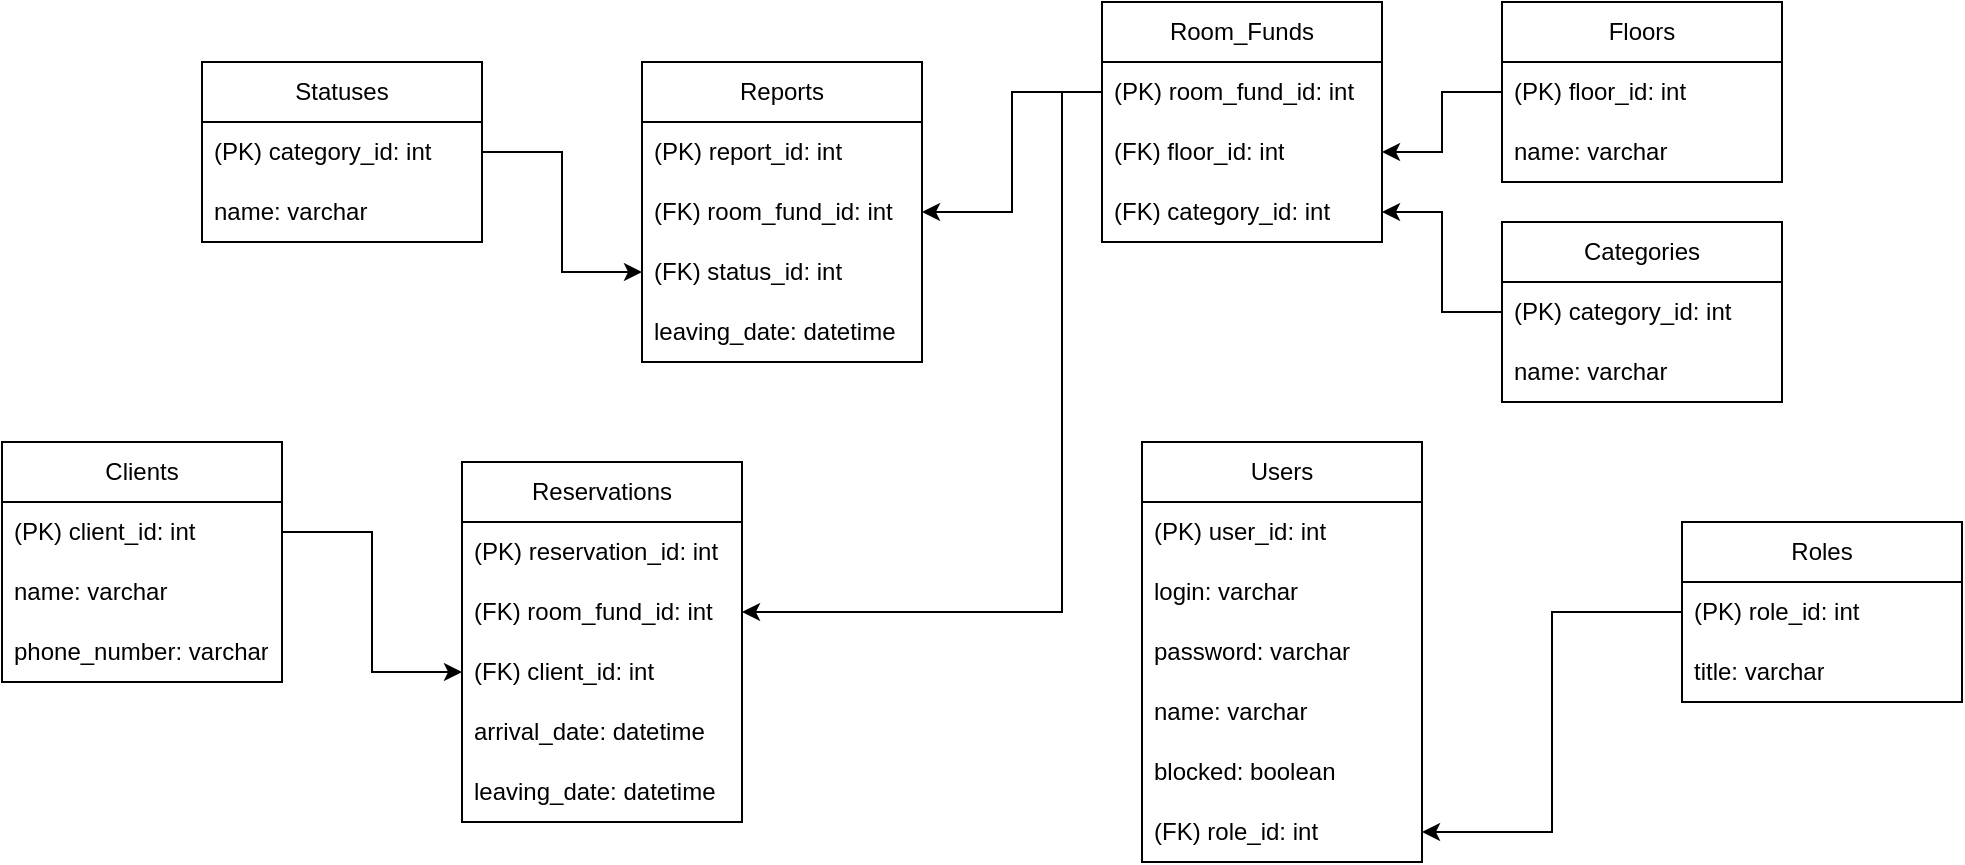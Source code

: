 <mxfile version="28.1.2" pages="2">
  <diagram name="1lr" id="VPBpJkIUVKcU1LkUI2y_">
    <mxGraphModel dx="2226" dy="841" grid="0" gridSize="10" guides="1" tooltips="1" connect="1" arrows="1" fold="1" page="0" pageScale="1" pageWidth="827" pageHeight="1169" math="0" shadow="0">
      <root>
        <mxCell id="0" />
        <mxCell id="1" parent="0" />
        <mxCell id="7CEVR0a1Xp1rNLZBAk7R-2" value="Room_Funds" style="swimlane;fontStyle=0;childLayout=stackLayout;horizontal=1;startSize=30;horizontalStack=0;resizeParent=1;resizeParentMax=0;resizeLast=0;collapsible=1;marginBottom=0;whiteSpace=wrap;html=1;" parent="1" vertex="1">
          <mxGeometry x="-80" y="160" width="140" height="120" as="geometry" />
        </mxCell>
        <mxCell id="7CEVR0a1Xp1rNLZBAk7R-3" value="(PK) room_fund_id: int&amp;nbsp;" style="text;strokeColor=none;fillColor=none;align=left;verticalAlign=middle;spacingLeft=4;spacingRight=4;overflow=hidden;points=[[0,0.5],[1,0.5]];portConstraint=eastwest;rotatable=0;whiteSpace=wrap;html=1;" parent="7CEVR0a1Xp1rNLZBAk7R-2" vertex="1">
          <mxGeometry y="30" width="140" height="30" as="geometry" />
        </mxCell>
        <mxCell id="7CEVR0a1Xp1rNLZBAk7R-4" value="(FK) floor_id: int" style="text;strokeColor=none;fillColor=none;align=left;verticalAlign=middle;spacingLeft=4;spacingRight=4;overflow=hidden;points=[[0,0.5],[1,0.5]];portConstraint=eastwest;rotatable=0;whiteSpace=wrap;html=1;" parent="7CEVR0a1Xp1rNLZBAk7R-2" vertex="1">
          <mxGeometry y="60" width="140" height="30" as="geometry" />
        </mxCell>
        <mxCell id="7CEVR0a1Xp1rNLZBAk7R-5" value="(FK) category_id: int" style="text;strokeColor=none;fillColor=none;align=left;verticalAlign=middle;spacingLeft=4;spacingRight=4;overflow=hidden;points=[[0,0.5],[1,0.5]];portConstraint=eastwest;rotatable=0;whiteSpace=wrap;html=1;" parent="7CEVR0a1Xp1rNLZBAk7R-2" vertex="1">
          <mxGeometry y="90" width="140" height="30" as="geometry" />
        </mxCell>
        <mxCell id="7CEVR0a1Xp1rNLZBAk7R-6" value="Floors" style="swimlane;fontStyle=0;childLayout=stackLayout;horizontal=1;startSize=30;horizontalStack=0;resizeParent=1;resizeParentMax=0;resizeLast=0;collapsible=1;marginBottom=0;whiteSpace=wrap;html=1;" parent="1" vertex="1">
          <mxGeometry x="120" y="160" width="140" height="90" as="geometry" />
        </mxCell>
        <mxCell id="7CEVR0a1Xp1rNLZBAk7R-7" value="(PK) floor_id: int" style="text;strokeColor=none;fillColor=none;align=left;verticalAlign=middle;spacingLeft=4;spacingRight=4;overflow=hidden;points=[[0,0.5],[1,0.5]];portConstraint=eastwest;rotatable=0;whiteSpace=wrap;html=1;" parent="7CEVR0a1Xp1rNLZBAk7R-6" vertex="1">
          <mxGeometry y="30" width="140" height="30" as="geometry" />
        </mxCell>
        <mxCell id="7CEVR0a1Xp1rNLZBAk7R-8" value="name: varchar" style="text;strokeColor=none;fillColor=none;align=left;verticalAlign=middle;spacingLeft=4;spacingRight=4;overflow=hidden;points=[[0,0.5],[1,0.5]];portConstraint=eastwest;rotatable=0;whiteSpace=wrap;html=1;" parent="7CEVR0a1Xp1rNLZBAk7R-6" vertex="1">
          <mxGeometry y="60" width="140" height="30" as="geometry" />
        </mxCell>
        <mxCell id="7CEVR0a1Xp1rNLZBAk7R-16" style="edgeStyle=orthogonalEdgeStyle;rounded=0;orthogonalLoop=1;jettySize=auto;html=1;" parent="1" source="7CEVR0a1Xp1rNLZBAk7R-10" target="7CEVR0a1Xp1rNLZBAk7R-5" edge="1">
          <mxGeometry relative="1" as="geometry" />
        </mxCell>
        <mxCell id="7CEVR0a1Xp1rNLZBAk7R-10" value="Categories" style="swimlane;fontStyle=0;childLayout=stackLayout;horizontal=1;startSize=30;horizontalStack=0;resizeParent=1;resizeParentMax=0;resizeLast=0;collapsible=1;marginBottom=0;whiteSpace=wrap;html=1;" parent="1" vertex="1">
          <mxGeometry x="120" y="270" width="140" height="90" as="geometry" />
        </mxCell>
        <mxCell id="7CEVR0a1Xp1rNLZBAk7R-11" value="(PK) category_id: int" style="text;strokeColor=none;fillColor=none;align=left;verticalAlign=middle;spacingLeft=4;spacingRight=4;overflow=hidden;points=[[0,0.5],[1,0.5]];portConstraint=eastwest;rotatable=0;whiteSpace=wrap;html=1;" parent="7CEVR0a1Xp1rNLZBAk7R-10" vertex="1">
          <mxGeometry y="30" width="140" height="30" as="geometry" />
        </mxCell>
        <mxCell id="7CEVR0a1Xp1rNLZBAk7R-12" value="name: varchar" style="text;strokeColor=none;fillColor=none;align=left;verticalAlign=middle;spacingLeft=4;spacingRight=4;overflow=hidden;points=[[0,0.5],[1,0.5]];portConstraint=eastwest;rotatable=0;whiteSpace=wrap;html=1;" parent="7CEVR0a1Xp1rNLZBAk7R-10" vertex="1">
          <mxGeometry y="60" width="140" height="30" as="geometry" />
        </mxCell>
        <mxCell id="7CEVR0a1Xp1rNLZBAk7R-15" style="edgeStyle=orthogonalEdgeStyle;rounded=0;orthogonalLoop=1;jettySize=auto;html=1;entryX=1;entryY=0.5;entryDx=0;entryDy=0;" parent="1" source="7CEVR0a1Xp1rNLZBAk7R-7" target="7CEVR0a1Xp1rNLZBAk7R-4" edge="1">
          <mxGeometry relative="1" as="geometry" />
        </mxCell>
        <mxCell id="7CEVR0a1Xp1rNLZBAk7R-17" value="Reports" style="swimlane;fontStyle=0;childLayout=stackLayout;horizontal=1;startSize=30;horizontalStack=0;resizeParent=1;resizeParentMax=0;resizeLast=0;collapsible=1;marginBottom=0;whiteSpace=wrap;html=1;" parent="1" vertex="1">
          <mxGeometry x="-310" y="190" width="140" height="150" as="geometry" />
        </mxCell>
        <mxCell id="7CEVR0a1Xp1rNLZBAk7R-18" value="(PK) report_id: int&amp;nbsp;" style="text;strokeColor=none;fillColor=none;align=left;verticalAlign=middle;spacingLeft=4;spacingRight=4;overflow=hidden;points=[[0,0.5],[1,0.5]];portConstraint=eastwest;rotatable=0;whiteSpace=wrap;html=1;" parent="7CEVR0a1Xp1rNLZBAk7R-17" vertex="1">
          <mxGeometry y="30" width="140" height="30" as="geometry" />
        </mxCell>
        <mxCell id="7CEVR0a1Xp1rNLZBAk7R-25" value="(FK) room_fund_id: int&amp;nbsp;" style="text;strokeColor=none;fillColor=none;align=left;verticalAlign=middle;spacingLeft=4;spacingRight=4;overflow=hidden;points=[[0,0.5],[1,0.5]];portConstraint=eastwest;rotatable=0;whiteSpace=wrap;html=1;" parent="7CEVR0a1Xp1rNLZBAk7R-17" vertex="1">
          <mxGeometry y="60" width="140" height="30" as="geometry" />
        </mxCell>
        <mxCell id="7CEVR0a1Xp1rNLZBAk7R-19" value="(FK) status_id: int" style="text;strokeColor=none;fillColor=none;align=left;verticalAlign=middle;spacingLeft=4;spacingRight=4;overflow=hidden;points=[[0,0.5],[1,0.5]];portConstraint=eastwest;rotatable=0;whiteSpace=wrap;html=1;" parent="7CEVR0a1Xp1rNLZBAk7R-17" vertex="1">
          <mxGeometry y="90" width="140" height="30" as="geometry" />
        </mxCell>
        <mxCell id="7CEVR0a1Xp1rNLZBAk7R-20" value="leaving_date: datetime" style="text;strokeColor=none;fillColor=none;align=left;verticalAlign=middle;spacingLeft=4;spacingRight=4;overflow=hidden;points=[[0,0.5],[1,0.5]];portConstraint=eastwest;rotatable=0;whiteSpace=wrap;html=1;" parent="7CEVR0a1Xp1rNLZBAk7R-17" vertex="1">
          <mxGeometry y="120" width="140" height="30" as="geometry" />
        </mxCell>
        <mxCell id="7CEVR0a1Xp1rNLZBAk7R-27" style="edgeStyle=orthogonalEdgeStyle;rounded=0;orthogonalLoop=1;jettySize=auto;html=1;entryX=1;entryY=0.5;entryDx=0;entryDy=0;" parent="1" source="7CEVR0a1Xp1rNLZBAk7R-3" target="7CEVR0a1Xp1rNLZBAk7R-25" edge="1">
          <mxGeometry relative="1" as="geometry" />
        </mxCell>
        <mxCell id="7CEVR0a1Xp1rNLZBAk7R-28" value="Statuses" style="swimlane;fontStyle=0;childLayout=stackLayout;horizontal=1;startSize=30;horizontalStack=0;resizeParent=1;resizeParentMax=0;resizeLast=0;collapsible=1;marginBottom=0;whiteSpace=wrap;html=1;" parent="1" vertex="1">
          <mxGeometry x="-530" y="190" width="140" height="90" as="geometry" />
        </mxCell>
        <mxCell id="7CEVR0a1Xp1rNLZBAk7R-29" value="(PK) category_id: int" style="text;strokeColor=none;fillColor=none;align=left;verticalAlign=middle;spacingLeft=4;spacingRight=4;overflow=hidden;points=[[0,0.5],[1,0.5]];portConstraint=eastwest;rotatable=0;whiteSpace=wrap;html=1;" parent="7CEVR0a1Xp1rNLZBAk7R-28" vertex="1">
          <mxGeometry y="30" width="140" height="30" as="geometry" />
        </mxCell>
        <mxCell id="7CEVR0a1Xp1rNLZBAk7R-30" value="name: varchar" style="text;strokeColor=none;fillColor=none;align=left;verticalAlign=middle;spacingLeft=4;spacingRight=4;overflow=hidden;points=[[0,0.5],[1,0.5]];portConstraint=eastwest;rotatable=0;whiteSpace=wrap;html=1;" parent="7CEVR0a1Xp1rNLZBAk7R-28" vertex="1">
          <mxGeometry y="60" width="140" height="30" as="geometry" />
        </mxCell>
        <mxCell id="7CEVR0a1Xp1rNLZBAk7R-31" style="edgeStyle=orthogonalEdgeStyle;rounded=0;orthogonalLoop=1;jettySize=auto;html=1;entryX=0;entryY=0.5;entryDx=0;entryDy=0;" parent="1" source="7CEVR0a1Xp1rNLZBAk7R-29" target="7CEVR0a1Xp1rNLZBAk7R-19" edge="1">
          <mxGeometry relative="1" as="geometry" />
        </mxCell>
        <mxCell id="7CEVR0a1Xp1rNLZBAk7R-32" value="Reservations" style="swimlane;fontStyle=0;childLayout=stackLayout;horizontal=1;startSize=30;horizontalStack=0;resizeParent=1;resizeParentMax=0;resizeLast=0;collapsible=1;marginBottom=0;whiteSpace=wrap;html=1;" parent="1" vertex="1">
          <mxGeometry x="-400" y="390" width="140" height="180" as="geometry" />
        </mxCell>
        <mxCell id="7CEVR0a1Xp1rNLZBAk7R-33" value="(PK) reservation_id: int&amp;nbsp;" style="text;strokeColor=none;fillColor=none;align=left;verticalAlign=middle;spacingLeft=4;spacingRight=4;overflow=hidden;points=[[0,0.5],[1,0.5]];portConstraint=eastwest;rotatable=0;whiteSpace=wrap;html=1;" parent="7CEVR0a1Xp1rNLZBAk7R-32" vertex="1">
          <mxGeometry y="30" width="140" height="30" as="geometry" />
        </mxCell>
        <mxCell id="7CEVR0a1Xp1rNLZBAk7R-34" value="(FK) room_fund_id: int&amp;nbsp;" style="text;strokeColor=none;fillColor=none;align=left;verticalAlign=middle;spacingLeft=4;spacingRight=4;overflow=hidden;points=[[0,0.5],[1,0.5]];portConstraint=eastwest;rotatable=0;whiteSpace=wrap;html=1;" parent="7CEVR0a1Xp1rNLZBAk7R-32" vertex="1">
          <mxGeometry y="60" width="140" height="30" as="geometry" />
        </mxCell>
        <mxCell id="7CEVR0a1Xp1rNLZBAk7R-35" value="(FK) client_id: int" style="text;strokeColor=none;fillColor=none;align=left;verticalAlign=middle;spacingLeft=4;spacingRight=4;overflow=hidden;points=[[0,0.5],[1,0.5]];portConstraint=eastwest;rotatable=0;whiteSpace=wrap;html=1;" parent="7CEVR0a1Xp1rNLZBAk7R-32" vertex="1">
          <mxGeometry y="90" width="140" height="30" as="geometry" />
        </mxCell>
        <mxCell id="7CEVR0a1Xp1rNLZBAk7R-44" value="arrival_date: datetime" style="text;strokeColor=none;fillColor=none;align=left;verticalAlign=middle;spacingLeft=4;spacingRight=4;overflow=hidden;points=[[0,0.5],[1,0.5]];portConstraint=eastwest;rotatable=0;whiteSpace=wrap;html=1;" parent="7CEVR0a1Xp1rNLZBAk7R-32" vertex="1">
          <mxGeometry y="120" width="140" height="30" as="geometry" />
        </mxCell>
        <mxCell id="7CEVR0a1Xp1rNLZBAk7R-36" value="leaving_date: datetime" style="text;strokeColor=none;fillColor=none;align=left;verticalAlign=middle;spacingLeft=4;spacingRight=4;overflow=hidden;points=[[0,0.5],[1,0.5]];portConstraint=eastwest;rotatable=0;whiteSpace=wrap;html=1;" parent="7CEVR0a1Xp1rNLZBAk7R-32" vertex="1">
          <mxGeometry y="150" width="140" height="30" as="geometry" />
        </mxCell>
        <mxCell id="7CEVR0a1Xp1rNLZBAk7R-38" style="edgeStyle=orthogonalEdgeStyle;rounded=0;orthogonalLoop=1;jettySize=auto;html=1;entryX=1;entryY=0.5;entryDx=0;entryDy=0;" parent="1" source="7CEVR0a1Xp1rNLZBAk7R-3" target="7CEVR0a1Xp1rNLZBAk7R-34" edge="1">
          <mxGeometry relative="1" as="geometry">
            <Array as="points">
              <mxPoint x="-100" y="205" />
              <mxPoint x="-100" y="465" />
            </Array>
          </mxGeometry>
        </mxCell>
        <mxCell id="7CEVR0a1Xp1rNLZBAk7R-39" value="Clients" style="swimlane;fontStyle=0;childLayout=stackLayout;horizontal=1;startSize=30;horizontalStack=0;resizeParent=1;resizeParentMax=0;resizeLast=0;collapsible=1;marginBottom=0;whiteSpace=wrap;html=1;" parent="1" vertex="1">
          <mxGeometry x="-630" y="380" width="140" height="120" as="geometry" />
        </mxCell>
        <mxCell id="7CEVR0a1Xp1rNLZBAk7R-40" value="(PK) client_id: int" style="text;strokeColor=none;fillColor=none;align=left;verticalAlign=middle;spacingLeft=4;spacingRight=4;overflow=hidden;points=[[0,0.5],[1,0.5]];portConstraint=eastwest;rotatable=0;whiteSpace=wrap;html=1;" parent="7CEVR0a1Xp1rNLZBAk7R-39" vertex="1">
          <mxGeometry y="30" width="140" height="30" as="geometry" />
        </mxCell>
        <mxCell id="7CEVR0a1Xp1rNLZBAk7R-41" value="name: varchar" style="text;strokeColor=none;fillColor=none;align=left;verticalAlign=middle;spacingLeft=4;spacingRight=4;overflow=hidden;points=[[0,0.5],[1,0.5]];portConstraint=eastwest;rotatable=0;whiteSpace=wrap;html=1;" parent="7CEVR0a1Xp1rNLZBAk7R-39" vertex="1">
          <mxGeometry y="60" width="140" height="30" as="geometry" />
        </mxCell>
        <mxCell id="7CEVR0a1Xp1rNLZBAk7R-45" value="phone_number: varchar" style="text;strokeColor=none;fillColor=none;align=left;verticalAlign=middle;spacingLeft=4;spacingRight=4;overflow=hidden;points=[[0,0.5],[1,0.5]];portConstraint=eastwest;rotatable=0;whiteSpace=wrap;html=1;" parent="7CEVR0a1Xp1rNLZBAk7R-39" vertex="1">
          <mxGeometry y="90" width="140" height="30" as="geometry" />
        </mxCell>
        <mxCell id="7CEVR0a1Xp1rNLZBAk7R-46" style="edgeStyle=orthogonalEdgeStyle;rounded=0;orthogonalLoop=1;jettySize=auto;html=1;entryX=0;entryY=0.5;entryDx=0;entryDy=0;" parent="1" source="7CEVR0a1Xp1rNLZBAk7R-40" target="7CEVR0a1Xp1rNLZBAk7R-35" edge="1">
          <mxGeometry relative="1" as="geometry" />
        </mxCell>
        <mxCell id="7CEVR0a1Xp1rNLZBAk7R-47" value="Users" style="swimlane;fontStyle=0;childLayout=stackLayout;horizontal=1;startSize=30;horizontalStack=0;resizeParent=1;resizeParentMax=0;resizeLast=0;collapsible=1;marginBottom=0;whiteSpace=wrap;html=1;" parent="1" vertex="1">
          <mxGeometry x="-60" y="380" width="140" height="210" as="geometry" />
        </mxCell>
        <mxCell id="7CEVR0a1Xp1rNLZBAk7R-48" value="(PK) user_id: int&amp;nbsp;" style="text;strokeColor=none;fillColor=none;align=left;verticalAlign=middle;spacingLeft=4;spacingRight=4;overflow=hidden;points=[[0,0.5],[1,0.5]];portConstraint=eastwest;rotatable=0;whiteSpace=wrap;html=1;" parent="7CEVR0a1Xp1rNLZBAk7R-47" vertex="1">
          <mxGeometry y="30" width="140" height="30" as="geometry" />
        </mxCell>
        <mxCell id="7CEVR0a1Xp1rNLZBAk7R-49" value="login: varchar" style="text;strokeColor=none;fillColor=none;align=left;verticalAlign=middle;spacingLeft=4;spacingRight=4;overflow=hidden;points=[[0,0.5],[1,0.5]];portConstraint=eastwest;rotatable=0;whiteSpace=wrap;html=1;" parent="7CEVR0a1Xp1rNLZBAk7R-47" vertex="1">
          <mxGeometry y="60" width="140" height="30" as="geometry" />
        </mxCell>
        <mxCell id="7CEVR0a1Xp1rNLZBAk7R-50" value="password: varchar" style="text;strokeColor=none;fillColor=none;align=left;verticalAlign=middle;spacingLeft=4;spacingRight=4;overflow=hidden;points=[[0,0.5],[1,0.5]];portConstraint=eastwest;rotatable=0;whiteSpace=wrap;html=1;" parent="7CEVR0a1Xp1rNLZBAk7R-47" vertex="1">
          <mxGeometry y="90" width="140" height="30" as="geometry" />
        </mxCell>
        <mxCell id="7CEVR0a1Xp1rNLZBAk7R-51" value="name: varchar" style="text;strokeColor=none;fillColor=none;align=left;verticalAlign=middle;spacingLeft=4;spacingRight=4;overflow=hidden;points=[[0,0.5],[1,0.5]];portConstraint=eastwest;rotatable=0;whiteSpace=wrap;html=1;" parent="7CEVR0a1Xp1rNLZBAk7R-47" vertex="1">
          <mxGeometry y="120" width="140" height="30" as="geometry" />
        </mxCell>
        <mxCell id="7CEVR0a1Xp1rNLZBAk7R-52" value="blocked: boolean" style="text;strokeColor=none;fillColor=none;align=left;verticalAlign=middle;spacingLeft=4;spacingRight=4;overflow=hidden;points=[[0,0.5],[1,0.5]];portConstraint=eastwest;rotatable=0;whiteSpace=wrap;html=1;" parent="7CEVR0a1Xp1rNLZBAk7R-47" vertex="1">
          <mxGeometry y="150" width="140" height="30" as="geometry" />
        </mxCell>
        <mxCell id="7CEVR0a1Xp1rNLZBAk7R-53" value="(FK) role_id: int" style="text;strokeColor=none;fillColor=none;align=left;verticalAlign=middle;spacingLeft=4;spacingRight=4;overflow=hidden;points=[[0,0.5],[1,0.5]];portConstraint=eastwest;rotatable=0;whiteSpace=wrap;html=1;" parent="7CEVR0a1Xp1rNLZBAk7R-47" vertex="1">
          <mxGeometry y="180" width="140" height="30" as="geometry" />
        </mxCell>
        <mxCell id="7CEVR0a1Xp1rNLZBAk7R-54" value="Roles" style="swimlane;fontStyle=0;childLayout=stackLayout;horizontal=1;startSize=30;horizontalStack=0;resizeParent=1;resizeParentMax=0;resizeLast=0;collapsible=1;marginBottom=0;whiteSpace=wrap;html=1;" parent="1" vertex="1">
          <mxGeometry x="210" y="420" width="140" height="90" as="geometry" />
        </mxCell>
        <mxCell id="7CEVR0a1Xp1rNLZBAk7R-55" value="(PK) role_id: int" style="text;strokeColor=none;fillColor=none;align=left;verticalAlign=middle;spacingLeft=4;spacingRight=4;overflow=hidden;points=[[0,0.5],[1,0.5]];portConstraint=eastwest;rotatable=0;whiteSpace=wrap;html=1;" parent="7CEVR0a1Xp1rNLZBAk7R-54" vertex="1">
          <mxGeometry y="30" width="140" height="30" as="geometry" />
        </mxCell>
        <mxCell id="7CEVR0a1Xp1rNLZBAk7R-56" value="title: varchar" style="text;strokeColor=none;fillColor=none;align=left;verticalAlign=middle;spacingLeft=4;spacingRight=4;overflow=hidden;points=[[0,0.5],[1,0.5]];portConstraint=eastwest;rotatable=0;whiteSpace=wrap;html=1;" parent="7CEVR0a1Xp1rNLZBAk7R-54" vertex="1">
          <mxGeometry y="60" width="140" height="30" as="geometry" />
        </mxCell>
        <mxCell id="7CEVR0a1Xp1rNLZBAk7R-57" style="edgeStyle=orthogonalEdgeStyle;rounded=0;orthogonalLoop=1;jettySize=auto;html=1;" parent="1" source="7CEVR0a1Xp1rNLZBAk7R-55" target="7CEVR0a1Xp1rNLZBAk7R-53" edge="1">
          <mxGeometry relative="1" as="geometry" />
        </mxCell>
      </root>
    </mxGraphModel>
  </diagram>
  <diagram id="XueXNIminBqky7QfBxKZ" name="2lr">
    <mxGraphModel dx="1398" dy="693" grid="0" gridSize="10" guides="1" tooltips="1" connect="1" arrows="1" fold="1" page="0" pageScale="1" pageWidth="827" pageHeight="1169" math="0" shadow="0">
      <root>
        <mxCell id="0" />
        <mxCell id="1" parent="0" />
        <mxCell id="y-YD3m335UE5gjSq0S9R-1" value="Routes" style="swimlane;fontStyle=0;childLayout=stackLayout;horizontal=1;startSize=30;horizontalStack=0;resizeParent=1;resizeParentMax=0;resizeLast=0;collapsible=1;marginBottom=0;whiteSpace=wrap;html=1;" vertex="1" parent="1">
          <mxGeometry x="-110" y="300" width="140" height="210" as="geometry" />
        </mxCell>
        <mxCell id="y-YD3m335UE5gjSq0S9R-2" value="(PK) rout_id: int" style="text;strokeColor=none;fillColor=none;align=left;verticalAlign=middle;spacingLeft=4;spacingRight=4;overflow=hidden;points=[[0,0.5],[1,0.5]];portConstraint=eastwest;rotatable=0;whiteSpace=wrap;html=1;" vertex="1" parent="y-YD3m335UE5gjSq0S9R-1">
          <mxGeometry y="30" width="140" height="30" as="geometry" />
        </mxCell>
        <mxCell id="y-YD3m335UE5gjSq0S9R-3" value="title: vatchar" style="text;strokeColor=none;fillColor=none;align=left;verticalAlign=middle;spacingLeft=4;spacingRight=4;overflow=hidden;points=[[0,0.5],[1,0.5]];portConstraint=eastwest;rotatable=0;whiteSpace=wrap;html=1;" vertex="1" parent="y-YD3m335UE5gjSq0S9R-1">
          <mxGeometry y="60" width="140" height="30" as="geometry" />
        </mxCell>
        <mxCell id="y-YD3m335UE5gjSq0S9R-4" value="(FK) district_id: int" style="text;strokeColor=none;fillColor=none;align=left;verticalAlign=middle;spacingLeft=4;spacingRight=4;overflow=hidden;points=[[0,0.5],[1,0.5]];portConstraint=eastwest;rotatable=0;whiteSpace=wrap;html=1;" vertex="1" parent="y-YD3m335UE5gjSq0S9R-1">
          <mxGeometry y="90" width="140" height="30" as="geometry" />
        </mxCell>
        <mxCell id="y-YD3m335UE5gjSq0S9R-5" value="(FK) contractor_id: int" style="text;strokeColor=none;fillColor=none;align=left;verticalAlign=middle;spacingLeft=4;spacingRight=4;overflow=hidden;points=[[0,0.5],[1,0.5]];portConstraint=eastwest;rotatable=0;whiteSpace=wrap;html=1;" vertex="1" parent="y-YD3m335UE5gjSq0S9R-1">
          <mxGeometry y="120" width="140" height="30" as="geometry" />
        </mxCell>
        <mxCell id="y-YD3m335UE5gjSq0S9R-8" value="rout_date: date" style="text;strokeColor=none;fillColor=none;align=left;verticalAlign=middle;spacingLeft=4;spacingRight=4;overflow=hidden;points=[[0,0.5],[1,0.5]];portConstraint=eastwest;rotatable=0;whiteSpace=wrap;html=1;" vertex="1" parent="y-YD3m335UE5gjSq0S9R-1">
          <mxGeometry y="150" width="140" height="30" as="geometry" />
        </mxCell>
        <mxCell id="y-YD3m335UE5gjSq0S9R-7" value="(FK) status_id: int" style="text;strokeColor=none;fillColor=none;align=left;verticalAlign=middle;spacingLeft=4;spacingRight=4;overflow=hidden;points=[[0,0.5],[1,0.5]];portConstraint=eastwest;rotatable=0;whiteSpace=wrap;html=1;" vertex="1" parent="y-YD3m335UE5gjSq0S9R-1">
          <mxGeometry y="180" width="140" height="30" as="geometry" />
        </mxCell>
        <mxCell id="y-YD3m335UE5gjSq0S9R-9" value="Districts" style="swimlane;fontStyle=0;childLayout=stackLayout;horizontal=1;startSize=30;horizontalStack=0;resizeParent=1;resizeParentMax=0;resizeLast=0;collapsible=1;marginBottom=0;whiteSpace=wrap;html=1;" vertex="1" parent="1">
          <mxGeometry x="140" y="300" width="140" height="90" as="geometry" />
        </mxCell>
        <mxCell id="y-YD3m335UE5gjSq0S9R-10" value="(PK) district_id: int" style="text;strokeColor=none;fillColor=none;align=left;verticalAlign=middle;spacingLeft=4;spacingRight=4;overflow=hidden;points=[[0,0.5],[1,0.5]];portConstraint=eastwest;rotatable=0;whiteSpace=wrap;html=1;" vertex="1" parent="y-YD3m335UE5gjSq0S9R-9">
          <mxGeometry y="30" width="140" height="30" as="geometry" />
        </mxCell>
        <mxCell id="y-YD3m335UE5gjSq0S9R-11" value="title: vatchar" style="text;strokeColor=none;fillColor=none;align=left;verticalAlign=middle;spacingLeft=4;spacingRight=4;overflow=hidden;points=[[0,0.5],[1,0.5]];portConstraint=eastwest;rotatable=0;whiteSpace=wrap;html=1;" vertex="1" parent="y-YD3m335UE5gjSq0S9R-9">
          <mxGeometry y="60" width="140" height="30" as="geometry" />
        </mxCell>
        <mxCell id="y-YD3m335UE5gjSq0S9R-30" style="edgeStyle=orthogonalEdgeStyle;rounded=0;orthogonalLoop=1;jettySize=auto;html=1;" edge="1" parent="1" source="y-YD3m335UE5gjSq0S9R-16" target="y-YD3m335UE5gjSq0S9R-5">
          <mxGeometry relative="1" as="geometry" />
        </mxCell>
        <mxCell id="y-YD3m335UE5gjSq0S9R-16" value="Contractors" style="swimlane;fontStyle=0;childLayout=stackLayout;horizontal=1;startSize=30;horizontalStack=0;resizeParent=1;resizeParentMax=0;resizeLast=0;collapsible=1;marginBottom=0;whiteSpace=wrap;html=1;" vertex="1" parent="1">
          <mxGeometry x="140" y="410" width="140" height="90" as="geometry" />
        </mxCell>
        <mxCell id="y-YD3m335UE5gjSq0S9R-17" value="(PK) contractor_id: int" style="text;strokeColor=none;fillColor=none;align=left;verticalAlign=middle;spacingLeft=4;spacingRight=4;overflow=hidden;points=[[0,0.5],[1,0.5]];portConstraint=eastwest;rotatable=0;whiteSpace=wrap;html=1;" vertex="1" parent="y-YD3m335UE5gjSq0S9R-16">
          <mxGeometry y="30" width="140" height="30" as="geometry" />
        </mxCell>
        <mxCell id="y-YD3m335UE5gjSq0S9R-18" value="name: vatchar" style="text;strokeColor=none;fillColor=none;align=left;verticalAlign=middle;spacingLeft=4;spacingRight=4;overflow=hidden;points=[[0,0.5],[1,0.5]];portConstraint=eastwest;rotatable=0;whiteSpace=wrap;html=1;" vertex="1" parent="y-YD3m335UE5gjSq0S9R-16">
          <mxGeometry y="60" width="140" height="30" as="geometry" />
        </mxCell>
        <mxCell id="y-YD3m335UE5gjSq0S9R-32" style="edgeStyle=orthogonalEdgeStyle;rounded=0;orthogonalLoop=1;jettySize=auto;html=1;entryX=0;entryY=0.5;entryDx=0;entryDy=0;" edge="1" parent="1" source="y-YD3m335UE5gjSq0S9R-19" target="y-YD3m335UE5gjSq0S9R-28">
          <mxGeometry relative="1" as="geometry">
            <Array as="points">
              <mxPoint x="320" y="585" />
              <mxPoint x="320" y="465" />
            </Array>
          </mxGeometry>
        </mxCell>
        <mxCell id="y-YD3m335UE5gjSq0S9R-19" value="Statuses" style="swimlane;fontStyle=0;childLayout=stackLayout;horizontal=1;startSize=30;horizontalStack=0;resizeParent=1;resizeParentMax=0;resizeLast=0;collapsible=1;marginBottom=0;whiteSpace=wrap;html=1;" vertex="1" parent="1">
          <mxGeometry x="140" y="540" width="140" height="90" as="geometry" />
        </mxCell>
        <mxCell id="y-YD3m335UE5gjSq0S9R-20" value="(PK) statuses_id: int" style="text;strokeColor=none;fillColor=none;align=left;verticalAlign=middle;spacingLeft=4;spacingRight=4;overflow=hidden;points=[[0,0.5],[1,0.5]];portConstraint=eastwest;rotatable=0;whiteSpace=wrap;html=1;" vertex="1" parent="y-YD3m335UE5gjSq0S9R-19">
          <mxGeometry y="30" width="140" height="30" as="geometry" />
        </mxCell>
        <mxCell id="y-YD3m335UE5gjSq0S9R-21" value="title: vatchar" style="text;strokeColor=none;fillColor=none;align=left;verticalAlign=middle;spacingLeft=4;spacingRight=4;overflow=hidden;points=[[0,0.5],[1,0.5]];portConstraint=eastwest;rotatable=0;whiteSpace=wrap;html=1;" vertex="1" parent="y-YD3m335UE5gjSq0S9R-19">
          <mxGeometry y="60" width="140" height="30" as="geometry" />
        </mxCell>
        <mxCell id="y-YD3m335UE5gjSq0S9R-22" value="Work_areas" style="swimlane;fontStyle=0;childLayout=stackLayout;horizontal=1;startSize=30;horizontalStack=0;resizeParent=1;resizeParentMax=0;resizeLast=0;collapsible=1;marginBottom=0;whiteSpace=wrap;html=1;" vertex="1" parent="1">
          <mxGeometry x="370" y="300" width="140" height="180" as="geometry" />
        </mxCell>
        <mxCell id="y-YD3m335UE5gjSq0S9R-23" value="(PK) area_id: int" style="text;strokeColor=none;fillColor=none;align=left;verticalAlign=middle;spacingLeft=4;spacingRight=4;overflow=hidden;points=[[0,0.5],[1,0.5]];portConstraint=eastwest;rotatable=0;whiteSpace=wrap;html=1;" vertex="1" parent="y-YD3m335UE5gjSq0S9R-22">
          <mxGeometry y="30" width="140" height="30" as="geometry" />
        </mxCell>
        <mxCell id="y-YD3m335UE5gjSq0S9R-24" value="address: varchar" style="text;strokeColor=none;fillColor=none;align=left;verticalAlign=middle;spacingLeft=4;spacingRight=4;overflow=hidden;points=[[0,0.5],[1,0.5]];portConstraint=eastwest;rotatable=0;whiteSpace=wrap;html=1;" vertex="1" parent="y-YD3m335UE5gjSq0S9R-22">
          <mxGeometry y="60" width="140" height="30" as="geometry" />
        </mxCell>
        <mxCell id="y-YD3m335UE5gjSq0S9R-26" value="(FK) container_id: int" style="text;strokeColor=none;fillColor=none;align=left;verticalAlign=middle;spacingLeft=4;spacingRight=4;overflow=hidden;points=[[0,0.5],[1,0.5]];portConstraint=eastwest;rotatable=0;whiteSpace=wrap;html=1;" vertex="1" parent="y-YD3m335UE5gjSq0S9R-22">
          <mxGeometry y="90" width="140" height="30" as="geometry" />
        </mxCell>
        <mxCell id="y-YD3m335UE5gjSq0S9R-25" value="(FK) district_id: int" style="text;strokeColor=none;fillColor=none;align=left;verticalAlign=middle;spacingLeft=4;spacingRight=4;overflow=hidden;points=[[0,0.5],[1,0.5]];portConstraint=eastwest;rotatable=0;whiteSpace=wrap;html=1;" vertex="1" parent="y-YD3m335UE5gjSq0S9R-22">
          <mxGeometry y="120" width="140" height="30" as="geometry" />
        </mxCell>
        <mxCell id="y-YD3m335UE5gjSq0S9R-28" value="(FK) status_id: int" style="text;strokeColor=none;fillColor=none;align=left;verticalAlign=middle;spacingLeft=4;spacingRight=4;overflow=hidden;points=[[0,0.5],[1,0.5]];portConstraint=eastwest;rotatable=0;whiteSpace=wrap;html=1;" vertex="1" parent="y-YD3m335UE5gjSq0S9R-22">
          <mxGeometry y="150" width="140" height="30" as="geometry" />
        </mxCell>
        <mxCell id="y-YD3m335UE5gjSq0S9R-29" style="edgeStyle=orthogonalEdgeStyle;rounded=0;orthogonalLoop=1;jettySize=auto;html=1;" edge="1" parent="1" source="y-YD3m335UE5gjSq0S9R-10" target="y-YD3m335UE5gjSq0S9R-4">
          <mxGeometry relative="1" as="geometry" />
        </mxCell>
        <mxCell id="y-YD3m335UE5gjSq0S9R-31" style="edgeStyle=orthogonalEdgeStyle;rounded=0;orthogonalLoop=1;jettySize=auto;html=1;" edge="1" parent="1" source="y-YD3m335UE5gjSq0S9R-20" target="y-YD3m335UE5gjSq0S9R-7">
          <mxGeometry relative="1" as="geometry" />
        </mxCell>
        <mxCell id="y-YD3m335UE5gjSq0S9R-33" style="edgeStyle=orthogonalEdgeStyle;rounded=0;orthogonalLoop=1;jettySize=auto;html=1;entryX=0;entryY=0.5;entryDx=0;entryDy=0;" edge="1" parent="1" source="y-YD3m335UE5gjSq0S9R-10" target="y-YD3m335UE5gjSq0S9R-25">
          <mxGeometry relative="1" as="geometry" />
        </mxCell>
        <mxCell id="y-YD3m335UE5gjSq0S9R-37" style="edgeStyle=orthogonalEdgeStyle;rounded=0;orthogonalLoop=1;jettySize=auto;html=1;" edge="1" parent="1" source="y-YD3m335UE5gjSq0S9R-34" target="y-YD3m335UE5gjSq0S9R-26">
          <mxGeometry relative="1" as="geometry">
            <Array as="points">
              <mxPoint x="560" y="385" />
              <mxPoint x="560" y="420" />
            </Array>
          </mxGeometry>
        </mxCell>
        <mxCell id="y-YD3m335UE5gjSq0S9R-34" value="Containers" style="swimlane;fontStyle=0;childLayout=stackLayout;horizontal=1;startSize=30;horizontalStack=0;resizeParent=1;resizeParentMax=0;resizeLast=0;collapsible=1;marginBottom=0;whiteSpace=wrap;html=1;" vertex="1" parent="1">
          <mxGeometry x="600" y="340" width="140" height="90" as="geometry" />
        </mxCell>
        <mxCell id="y-YD3m335UE5gjSq0S9R-35" value="(PK) container_id: int" style="text;strokeColor=none;fillColor=none;align=left;verticalAlign=middle;spacingLeft=4;spacingRight=4;overflow=hidden;points=[[0,0.5],[1,0.5]];portConstraint=eastwest;rotatable=0;whiteSpace=wrap;html=1;" vertex="1" parent="y-YD3m335UE5gjSq0S9R-34">
          <mxGeometry y="30" width="140" height="30" as="geometry" />
        </mxCell>
        <mxCell id="y-YD3m335UE5gjSq0S9R-36" value="title: vatchar" style="text;strokeColor=none;fillColor=none;align=left;verticalAlign=middle;spacingLeft=4;spacingRight=4;overflow=hidden;points=[[0,0.5],[1,0.5]];portConstraint=eastwest;rotatable=0;whiteSpace=wrap;html=1;" vertex="1" parent="y-YD3m335UE5gjSq0S9R-34">
          <mxGeometry y="60" width="140" height="30" as="geometry" />
        </mxCell>
        <mxCell id="y-YD3m335UE5gjSq0S9R-38" value="Reports" style="swimlane;fontStyle=0;childLayout=stackLayout;horizontal=1;startSize=30;horizontalStack=0;resizeParent=1;resizeParentMax=0;resizeLast=0;collapsible=1;marginBottom=0;whiteSpace=wrap;html=1;" vertex="1" parent="1">
          <mxGeometry x="370" y="510" width="140" height="240" as="geometry" />
        </mxCell>
        <mxCell id="y-YD3m335UE5gjSq0S9R-39" value="(PK) report_date: date" style="text;strokeColor=none;fillColor=none;align=left;verticalAlign=middle;spacingLeft=4;spacingRight=4;overflow=hidden;points=[[0,0.5],[1,0.5]];portConstraint=eastwest;rotatable=0;whiteSpace=wrap;html=1;" vertex="1" parent="y-YD3m335UE5gjSq0S9R-38">
          <mxGeometry y="30" width="140" height="30" as="geometry" />
        </mxCell>
        <mxCell id="y-YD3m335UE5gjSq0S9R-40" value="areas_number: int" style="text;strokeColor=none;fillColor=none;align=left;verticalAlign=middle;spacingLeft=4;spacingRight=4;overflow=hidden;points=[[0,0.5],[1,0.5]];portConstraint=eastwest;rotatable=0;whiteSpace=wrap;html=1;" vertex="1" parent="y-YD3m335UE5gjSq0S9R-38">
          <mxGeometry y="60" width="140" height="30" as="geometry" />
        </mxCell>
        <mxCell id="y-YD3m335UE5gjSq0S9R-41" value="routes_number: int" style="text;strokeColor=none;fillColor=none;align=left;verticalAlign=middle;spacingLeft=4;spacingRight=4;overflow=hidden;points=[[0,0.5],[1,0.5]];portConstraint=eastwest;rotatable=0;whiteSpace=wrap;html=1;" vertex="1" parent="y-YD3m335UE5gjSq0S9R-38">
          <mxGeometry y="90" width="140" height="30" as="geometry" />
        </mxCell>
        <mxCell id="y-YD3m335UE5gjSq0S9R-42" value="workload: int" style="text;strokeColor=none;fillColor=none;align=left;verticalAlign=middle;spacingLeft=4;spacingRight=4;overflow=hidden;points=[[0,0.5],[1,0.5]];portConstraint=eastwest;rotatable=0;whiteSpace=wrap;html=1;" vertex="1" parent="y-YD3m335UE5gjSq0S9R-38">
          <mxGeometry y="120" width="140" height="30" as="geometry" />
        </mxCell>
        <mxCell id="y-YD3m335UE5gjSq0S9R-43" value="complains: int" style="text;strokeColor=none;fillColor=none;align=left;verticalAlign=middle;spacingLeft=4;spacingRight=4;overflow=hidden;points=[[0,0.5],[1,0.5]];portConstraint=eastwest;rotatable=0;whiteSpace=wrap;html=1;" vertex="1" parent="y-YD3m335UE5gjSq0S9R-38">
          <mxGeometry y="150" width="140" height="30" as="geometry" />
        </mxCell>
        <mxCell id="y-YD3m335UE5gjSq0S9R-44" value="expenses: int" style="text;strokeColor=none;fillColor=none;align=left;verticalAlign=middle;spacingLeft=4;spacingRight=4;overflow=hidden;points=[[0,0.5],[1,0.5]];portConstraint=eastwest;rotatable=0;whiteSpace=wrap;html=1;" vertex="1" parent="y-YD3m335UE5gjSq0S9R-38">
          <mxGeometry y="180" width="140" height="30" as="geometry" />
        </mxCell>
        <mxCell id="y-YD3m335UE5gjSq0S9R-45" value="completion_pct: int" style="text;strokeColor=none;fillColor=none;align=left;verticalAlign=middle;spacingLeft=4;spacingRight=4;overflow=hidden;points=[[0,0.5],[1,0.5]];portConstraint=eastwest;rotatable=0;whiteSpace=wrap;html=1;" vertex="1" parent="y-YD3m335UE5gjSq0S9R-38">
          <mxGeometry y="210" width="140" height="30" as="geometry" />
        </mxCell>
      </root>
    </mxGraphModel>
  </diagram>
</mxfile>
